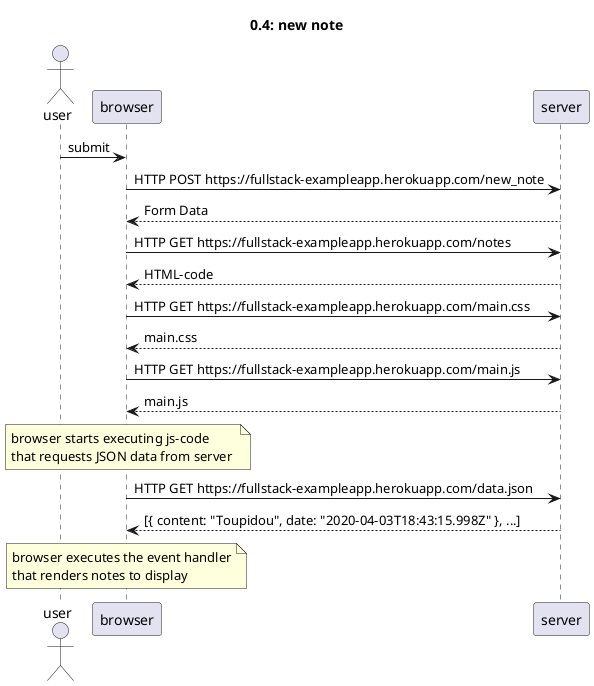 @startuml
skinparam componentStyle uml2
skinparam Shadowing false
actor user

title 0.4: new note

user->browser: submit

browser->server: HTTP POST https://fullstack-exampleapp.herokuapp.com/new_note
server-->browser: Form Data

browser->server: HTTP GET https://fullstack-exampleapp.herokuapp.com/notes
server-->browser: HTML-code
browser->server: HTTP GET https://fullstack-exampleapp.herokuapp.com/main.css
server-->browser: main.css
browser->server: HTTP GET https://fullstack-exampleapp.herokuapp.com/main.js
server-->browser: main.js

note over browser
browser starts executing js-code
that requests JSON data from server 
end note

browser->server: HTTP GET https://fullstack-exampleapp.herokuapp.com/data.json
server-->browser: [{ content: "Toupidou", date: "2020-04-03T18:43:15.998Z" }, ...]

note over browser
browser executes the event handler
that renders notes to display
end note
@enduml


